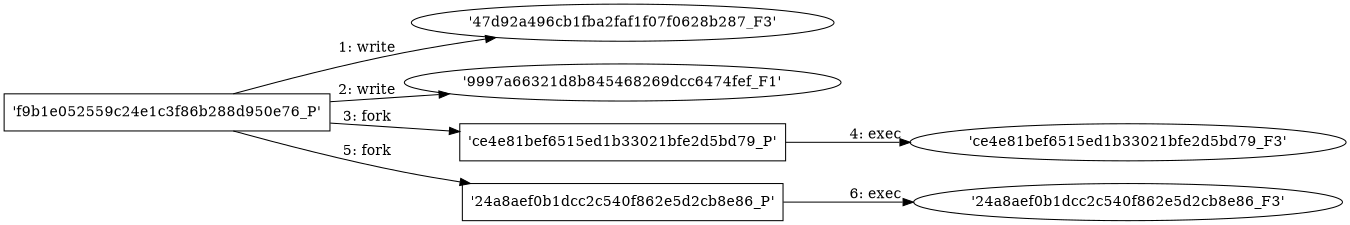 digraph "D:\Learning\Paper\apt\基于CTI的攻击预警\Dataset\攻击图\ASGfromALLCTI\Cyber Security Week in Review (March 28).dot" {
rankdir="LR"
size="9"
fixedsize="false"
splines="true"
nodesep=0.3
ranksep=0
fontsize=10
overlap="scalexy"
engine= "neato"
	"'47d92a496cb1fba2faf1f07f0628b287_F3'" [node_type=file shape=ellipse]
	"'f9b1e052559c24e1c3f86b288d950e76_P'" [node_type=Process shape=box]
	"'f9b1e052559c24e1c3f86b288d950e76_P'" -> "'47d92a496cb1fba2faf1f07f0628b287_F3'" [label="1: write"]
	"'9997a66321d8b845468269dcc6474fef_F1'" [node_type=file shape=ellipse]
	"'f9b1e052559c24e1c3f86b288d950e76_P'" [node_type=Process shape=box]
	"'f9b1e052559c24e1c3f86b288d950e76_P'" -> "'9997a66321d8b845468269dcc6474fef_F1'" [label="2: write"]
	"'f9b1e052559c24e1c3f86b288d950e76_P'" [node_type=Process shape=box]
	"'ce4e81bef6515ed1b33021bfe2d5bd79_P'" [node_type=Process shape=box]
	"'f9b1e052559c24e1c3f86b288d950e76_P'" -> "'ce4e81bef6515ed1b33021bfe2d5bd79_P'" [label="3: fork"]
	"'ce4e81bef6515ed1b33021bfe2d5bd79_P'" [node_type=Process shape=box]
	"'ce4e81bef6515ed1b33021bfe2d5bd79_F3'" [node_type=File shape=ellipse]
	"'ce4e81bef6515ed1b33021bfe2d5bd79_P'" -> "'ce4e81bef6515ed1b33021bfe2d5bd79_F3'" [label="4: exec"]
	"'f9b1e052559c24e1c3f86b288d950e76_P'" [node_type=Process shape=box]
	"'24a8aef0b1dcc2c540f862e5d2cb8e86_P'" [node_type=Process shape=box]
	"'f9b1e052559c24e1c3f86b288d950e76_P'" -> "'24a8aef0b1dcc2c540f862e5d2cb8e86_P'" [label="5: fork"]
	"'24a8aef0b1dcc2c540f862e5d2cb8e86_P'" [node_type=Process shape=box]
	"'24a8aef0b1dcc2c540f862e5d2cb8e86_F3'" [node_type=File shape=ellipse]
	"'24a8aef0b1dcc2c540f862e5d2cb8e86_P'" -> "'24a8aef0b1dcc2c540f862e5d2cb8e86_F3'" [label="6: exec"]
}
